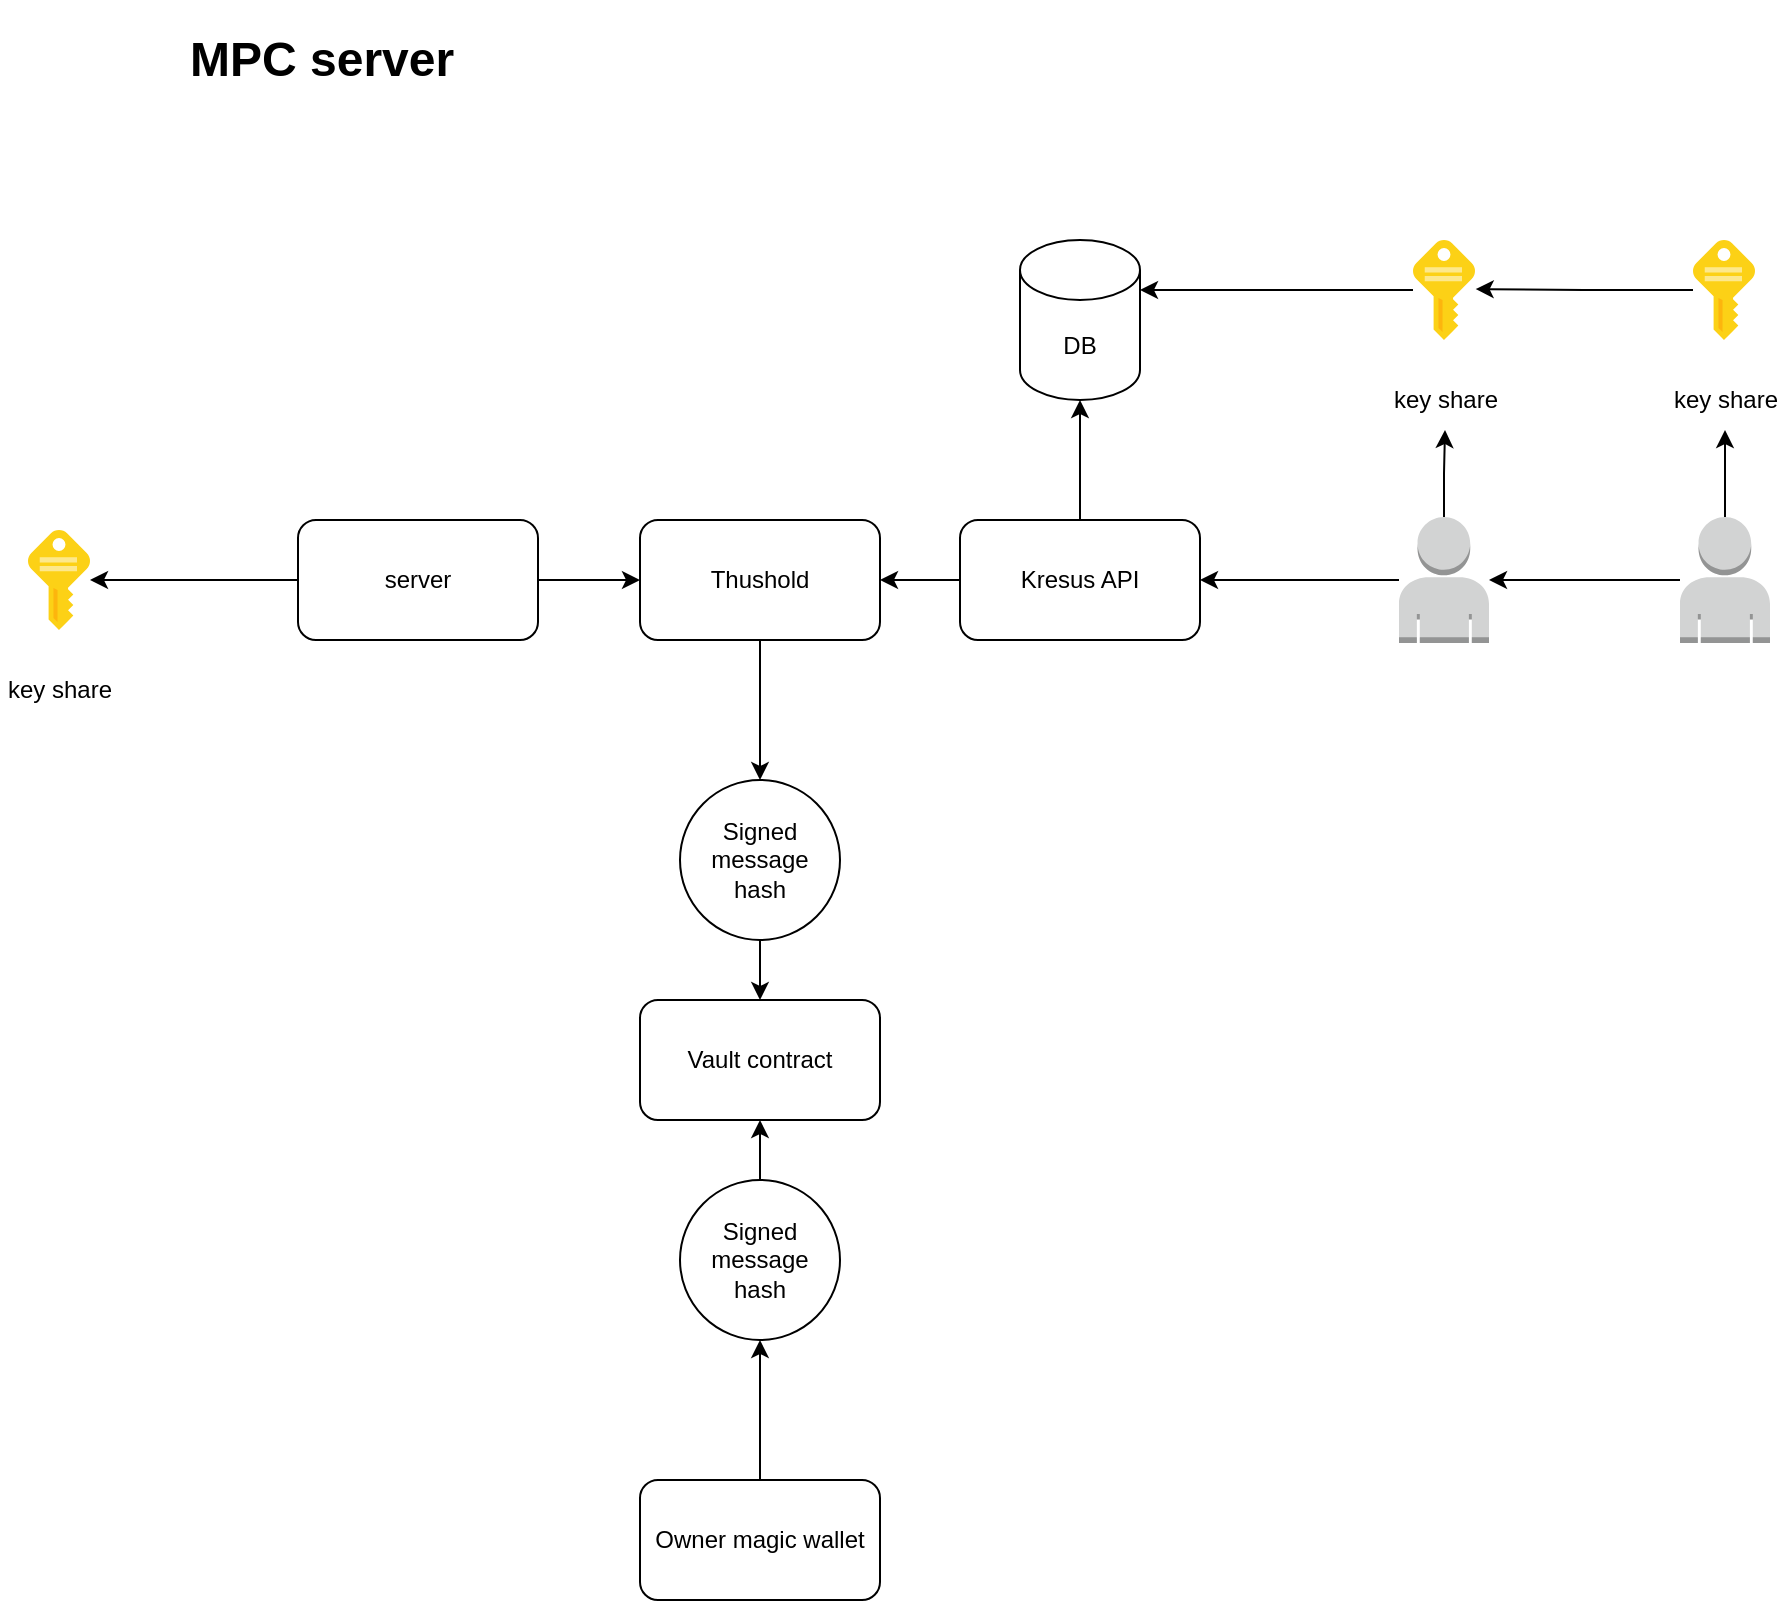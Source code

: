 <mxfile version="21.5.0" type="github">
  <diagram name="Page-1" id="9HDSjYb-CrNaBwmCaKAF">
    <mxGraphModel dx="1591" dy="819" grid="1" gridSize="10" guides="1" tooltips="1" connect="1" arrows="1" fold="1" page="1" pageScale="1" pageWidth="850" pageHeight="1100" math="0" shadow="0">
      <root>
        <mxCell id="0" />
        <mxCell id="1" parent="0" />
        <mxCell id="PMob-h4jPJNestGRhgVY-2" value="&lt;h1&gt;MPC server&lt;/h1&gt;" style="text;html=1;strokeColor=none;fillColor=none;spacing=5;spacingTop=-20;whiteSpace=wrap;overflow=hidden;rounded=0;" vertex="1" parent="1">
          <mxGeometry x="90" y="40" width="190" height="40" as="geometry" />
        </mxCell>
        <mxCell id="PMob-h4jPJNestGRhgVY-7" value="" style="edgeStyle=orthogonalEdgeStyle;rounded=0;orthogonalLoop=1;jettySize=auto;html=1;" edge="1" parent="1" source="PMob-h4jPJNestGRhgVY-3" target="PMob-h4jPJNestGRhgVY-5">
          <mxGeometry relative="1" as="geometry" />
        </mxCell>
        <mxCell id="PMob-h4jPJNestGRhgVY-14" value="" style="edgeStyle=orthogonalEdgeStyle;rounded=0;orthogonalLoop=1;jettySize=auto;html=1;" edge="1" parent="1" source="PMob-h4jPJNestGRhgVY-3" target="PMob-h4jPJNestGRhgVY-11">
          <mxGeometry relative="1" as="geometry" />
        </mxCell>
        <mxCell id="PMob-h4jPJNestGRhgVY-3" value="server" style="rounded=1;whiteSpace=wrap;html=1;" vertex="1" parent="1">
          <mxGeometry x="149" y="290" width="120" height="60" as="geometry" />
        </mxCell>
        <mxCell id="PMob-h4jPJNestGRhgVY-5" value="" style="image;sketch=0;aspect=fixed;html=1;points=[];align=center;fontSize=12;image=img/lib/mscae/Key.svg;" vertex="1" parent="1">
          <mxGeometry x="14" y="295" width="31" height="50" as="geometry" />
        </mxCell>
        <mxCell id="PMob-h4jPJNestGRhgVY-6" value="key share" style="text;html=1;strokeColor=none;fillColor=none;align=center;verticalAlign=middle;whiteSpace=wrap;rounded=0;" vertex="1" parent="1">
          <mxGeometry y="360" width="60" height="30" as="geometry" />
        </mxCell>
        <mxCell id="PMob-h4jPJNestGRhgVY-10" value="" style="edgeStyle=orthogonalEdgeStyle;rounded=0;orthogonalLoop=1;jettySize=auto;html=1;" edge="1" parent="1" source="PMob-h4jPJNestGRhgVY-8" target="PMob-h4jPJNestGRhgVY-9">
          <mxGeometry relative="1" as="geometry" />
        </mxCell>
        <mxCell id="PMob-h4jPJNestGRhgVY-13" value="" style="edgeStyle=orthogonalEdgeStyle;rounded=0;orthogonalLoop=1;jettySize=auto;html=1;" edge="1" parent="1" source="PMob-h4jPJNestGRhgVY-8" target="PMob-h4jPJNestGRhgVY-11">
          <mxGeometry relative="1" as="geometry" />
        </mxCell>
        <mxCell id="PMob-h4jPJNestGRhgVY-8" value="Kresus API" style="rounded=1;whiteSpace=wrap;html=1;" vertex="1" parent="1">
          <mxGeometry x="480" y="290" width="120" height="60" as="geometry" />
        </mxCell>
        <mxCell id="PMob-h4jPJNestGRhgVY-9" value="DB" style="shape=cylinder3;whiteSpace=wrap;html=1;boundedLbl=1;backgroundOutline=1;size=15;" vertex="1" parent="1">
          <mxGeometry x="510" y="150" width="60" height="80" as="geometry" />
        </mxCell>
        <mxCell id="PMob-h4jPJNestGRhgVY-16" value="" style="edgeStyle=orthogonalEdgeStyle;rounded=0;orthogonalLoop=1;jettySize=auto;html=1;" edge="1" parent="1" source="PMob-h4jPJNestGRhgVY-11" target="PMob-h4jPJNestGRhgVY-15">
          <mxGeometry relative="1" as="geometry" />
        </mxCell>
        <mxCell id="PMob-h4jPJNestGRhgVY-11" value="Thushold" style="rounded=1;whiteSpace=wrap;html=1;" vertex="1" parent="1">
          <mxGeometry x="320" y="290" width="120" height="60" as="geometry" />
        </mxCell>
        <mxCell id="PMob-h4jPJNestGRhgVY-33" value="" style="edgeStyle=orthogonalEdgeStyle;rounded=0;orthogonalLoop=1;jettySize=auto;html=1;" edge="1" parent="1" source="PMob-h4jPJNestGRhgVY-15" target="PMob-h4jPJNestGRhgVY-32">
          <mxGeometry relative="1" as="geometry" />
        </mxCell>
        <mxCell id="PMob-h4jPJNestGRhgVY-15" value="Signed message hash" style="ellipse;whiteSpace=wrap;html=1;rounded=1;" vertex="1" parent="1">
          <mxGeometry x="340" y="420" width="80" height="80" as="geometry" />
        </mxCell>
        <mxCell id="PMob-h4jPJNestGRhgVY-25" value="" style="edgeStyle=orthogonalEdgeStyle;rounded=0;orthogonalLoop=1;jettySize=auto;html=1;" edge="1" parent="1" source="PMob-h4jPJNestGRhgVY-17" target="PMob-h4jPJNestGRhgVY-8">
          <mxGeometry relative="1" as="geometry" />
        </mxCell>
        <mxCell id="PMob-h4jPJNestGRhgVY-28" value="" style="edgeStyle=orthogonalEdgeStyle;rounded=0;orthogonalLoop=1;jettySize=auto;html=1;" edge="1" parent="1" source="PMob-h4jPJNestGRhgVY-17" target="PMob-h4jPJNestGRhgVY-20">
          <mxGeometry relative="1" as="geometry" />
        </mxCell>
        <mxCell id="PMob-h4jPJNestGRhgVY-17" value="" style="outlineConnect=0;dashed=0;verticalLabelPosition=bottom;verticalAlign=top;align=center;html=1;shape=mxgraph.aws3.user;fillColor=#D2D3D3;gradientColor=none;" vertex="1" parent="1">
          <mxGeometry x="699.5" y="288.5" width="45" height="63" as="geometry" />
        </mxCell>
        <mxCell id="PMob-h4jPJNestGRhgVY-26" value="" style="edgeStyle=orthogonalEdgeStyle;rounded=0;orthogonalLoop=1;jettySize=auto;html=1;" edge="1" parent="1" source="PMob-h4jPJNestGRhgVY-18" target="PMob-h4jPJNestGRhgVY-17">
          <mxGeometry relative="1" as="geometry" />
        </mxCell>
        <mxCell id="PMob-h4jPJNestGRhgVY-27" value="" style="edgeStyle=orthogonalEdgeStyle;rounded=0;orthogonalLoop=1;jettySize=auto;html=1;" edge="1" parent="1" source="PMob-h4jPJNestGRhgVY-18" target="PMob-h4jPJNestGRhgVY-22">
          <mxGeometry relative="1" as="geometry" />
        </mxCell>
        <mxCell id="PMob-h4jPJNestGRhgVY-18" value="" style="outlineConnect=0;dashed=0;verticalLabelPosition=bottom;verticalAlign=top;align=center;html=1;shape=mxgraph.aws3.user;fillColor=#D2D3D3;gradientColor=none;" vertex="1" parent="1">
          <mxGeometry x="840" y="288.5" width="45" height="63" as="geometry" />
        </mxCell>
        <mxCell id="PMob-h4jPJNestGRhgVY-23" style="edgeStyle=orthogonalEdgeStyle;rounded=0;orthogonalLoop=1;jettySize=auto;html=1;" edge="1" parent="1" source="PMob-h4jPJNestGRhgVY-19">
          <mxGeometry relative="1" as="geometry">
            <mxPoint x="570" y="175" as="targetPoint" />
          </mxGeometry>
        </mxCell>
        <mxCell id="PMob-h4jPJNestGRhgVY-19" value="" style="image;sketch=0;aspect=fixed;html=1;points=[];align=center;fontSize=12;image=img/lib/mscae/Key.svg;" vertex="1" parent="1">
          <mxGeometry x="706.5" y="150" width="31" height="50" as="geometry" />
        </mxCell>
        <mxCell id="PMob-h4jPJNestGRhgVY-20" value="key share" style="text;html=1;strokeColor=none;fillColor=none;align=center;verticalAlign=middle;whiteSpace=wrap;rounded=0;" vertex="1" parent="1">
          <mxGeometry x="692.5" y="215" width="60" height="30" as="geometry" />
        </mxCell>
        <mxCell id="PMob-h4jPJNestGRhgVY-24" style="edgeStyle=orthogonalEdgeStyle;rounded=0;orthogonalLoop=1;jettySize=auto;html=1;entryX=1.011;entryY=0.491;entryDx=0;entryDy=0;entryPerimeter=0;" edge="1" parent="1" source="PMob-h4jPJNestGRhgVY-21" target="PMob-h4jPJNestGRhgVY-19">
          <mxGeometry relative="1" as="geometry" />
        </mxCell>
        <mxCell id="PMob-h4jPJNestGRhgVY-21" value="" style="image;sketch=0;aspect=fixed;html=1;points=[];align=center;fontSize=12;image=img/lib/mscae/Key.svg;" vertex="1" parent="1">
          <mxGeometry x="846.5" y="150" width="31" height="50" as="geometry" />
        </mxCell>
        <mxCell id="PMob-h4jPJNestGRhgVY-22" value="key share" style="text;html=1;strokeColor=none;fillColor=none;align=center;verticalAlign=middle;whiteSpace=wrap;rounded=0;" vertex="1" parent="1">
          <mxGeometry x="832.5" y="215" width="60" height="30" as="geometry" />
        </mxCell>
        <mxCell id="PMob-h4jPJNestGRhgVY-31" value="" style="edgeStyle=orthogonalEdgeStyle;rounded=0;orthogonalLoop=1;jettySize=auto;html=1;" edge="1" parent="1" source="PMob-h4jPJNestGRhgVY-29" target="PMob-h4jPJNestGRhgVY-30">
          <mxGeometry relative="1" as="geometry" />
        </mxCell>
        <mxCell id="PMob-h4jPJNestGRhgVY-29" value="Owner magic wallet" style="rounded=1;whiteSpace=wrap;html=1;" vertex="1" parent="1">
          <mxGeometry x="320" y="770" width="120" height="60" as="geometry" />
        </mxCell>
        <mxCell id="PMob-h4jPJNestGRhgVY-34" value="" style="edgeStyle=orthogonalEdgeStyle;rounded=0;orthogonalLoop=1;jettySize=auto;html=1;" edge="1" parent="1" source="PMob-h4jPJNestGRhgVY-30" target="PMob-h4jPJNestGRhgVY-32">
          <mxGeometry relative="1" as="geometry" />
        </mxCell>
        <mxCell id="PMob-h4jPJNestGRhgVY-30" value="Signed message hash" style="ellipse;whiteSpace=wrap;html=1;rounded=1;" vertex="1" parent="1">
          <mxGeometry x="340" y="620" width="80" height="80" as="geometry" />
        </mxCell>
        <mxCell id="PMob-h4jPJNestGRhgVY-32" value="Vault contract" style="rounded=1;whiteSpace=wrap;html=1;" vertex="1" parent="1">
          <mxGeometry x="320" y="530" width="120" height="60" as="geometry" />
        </mxCell>
      </root>
    </mxGraphModel>
  </diagram>
</mxfile>
